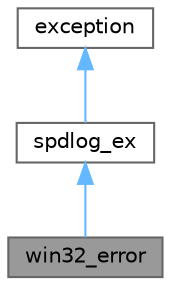 digraph "win32_error"
{
 // LATEX_PDF_SIZE
  bgcolor="transparent";
  edge [fontname=Helvetica,fontsize=10,labelfontname=Helvetica,labelfontsize=10];
  node [fontname=Helvetica,fontsize=10,shape=box,height=0.2,width=0.4];
  Node1 [id="Node000001",label="win32_error",height=0.2,width=0.4,color="gray40", fillcolor="grey60", style="filled", fontcolor="black",tooltip="Windows error"];
  Node2 -> Node1 [id="edge1_Node000001_Node000002",dir="back",color="steelblue1",style="solid",tooltip=" "];
  Node2 [id="Node000002",label="spdlog_ex",height=0.2,width=0.4,color="gray40", fillcolor="white", style="filled",URL="$classspdlog_1_1spdlog__ex.html",tooltip=" "];
  Node3 -> Node2 [id="edge2_Node000002_Node000003",dir="back",color="steelblue1",style="solid",tooltip=" "];
  Node3 [id="Node000003",label="exception",height=0.2,width=0.4,color="gray40", fillcolor="white", style="filled",tooltip=" "];
}
